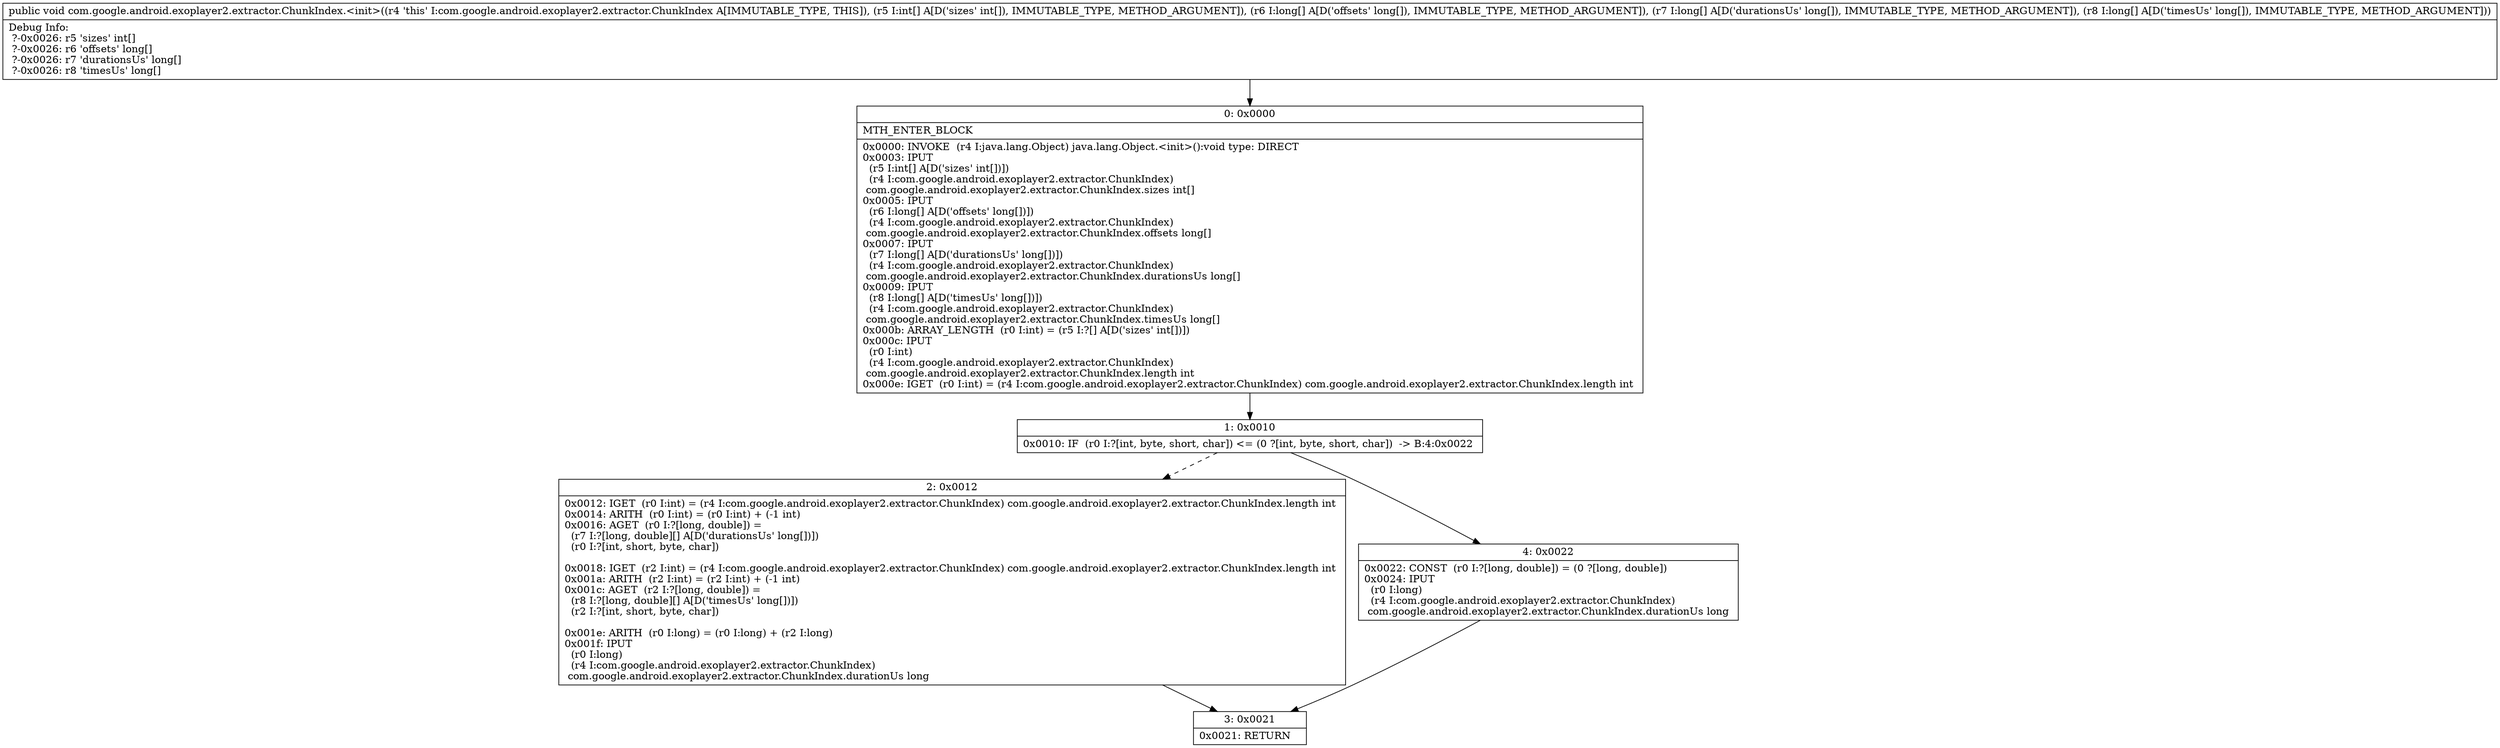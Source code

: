 digraph "CFG forcom.google.android.exoplayer2.extractor.ChunkIndex.\<init\>([I[J[J[J)V" {
Node_0 [shape=record,label="{0\:\ 0x0000|MTH_ENTER_BLOCK\l|0x0000: INVOKE  (r4 I:java.lang.Object) java.lang.Object.\<init\>():void type: DIRECT \l0x0003: IPUT  \l  (r5 I:int[] A[D('sizes' int[])])\l  (r4 I:com.google.android.exoplayer2.extractor.ChunkIndex)\l com.google.android.exoplayer2.extractor.ChunkIndex.sizes int[] \l0x0005: IPUT  \l  (r6 I:long[] A[D('offsets' long[])])\l  (r4 I:com.google.android.exoplayer2.extractor.ChunkIndex)\l com.google.android.exoplayer2.extractor.ChunkIndex.offsets long[] \l0x0007: IPUT  \l  (r7 I:long[] A[D('durationsUs' long[])])\l  (r4 I:com.google.android.exoplayer2.extractor.ChunkIndex)\l com.google.android.exoplayer2.extractor.ChunkIndex.durationsUs long[] \l0x0009: IPUT  \l  (r8 I:long[] A[D('timesUs' long[])])\l  (r4 I:com.google.android.exoplayer2.extractor.ChunkIndex)\l com.google.android.exoplayer2.extractor.ChunkIndex.timesUs long[] \l0x000b: ARRAY_LENGTH  (r0 I:int) = (r5 I:?[] A[D('sizes' int[])]) \l0x000c: IPUT  \l  (r0 I:int)\l  (r4 I:com.google.android.exoplayer2.extractor.ChunkIndex)\l com.google.android.exoplayer2.extractor.ChunkIndex.length int \l0x000e: IGET  (r0 I:int) = (r4 I:com.google.android.exoplayer2.extractor.ChunkIndex) com.google.android.exoplayer2.extractor.ChunkIndex.length int \l}"];
Node_1 [shape=record,label="{1\:\ 0x0010|0x0010: IF  (r0 I:?[int, byte, short, char]) \<= (0 ?[int, byte, short, char])  \-\> B:4:0x0022 \l}"];
Node_2 [shape=record,label="{2\:\ 0x0012|0x0012: IGET  (r0 I:int) = (r4 I:com.google.android.exoplayer2.extractor.ChunkIndex) com.google.android.exoplayer2.extractor.ChunkIndex.length int \l0x0014: ARITH  (r0 I:int) = (r0 I:int) + (\-1 int) \l0x0016: AGET  (r0 I:?[long, double]) = \l  (r7 I:?[long, double][] A[D('durationsUs' long[])])\l  (r0 I:?[int, short, byte, char])\l \l0x0018: IGET  (r2 I:int) = (r4 I:com.google.android.exoplayer2.extractor.ChunkIndex) com.google.android.exoplayer2.extractor.ChunkIndex.length int \l0x001a: ARITH  (r2 I:int) = (r2 I:int) + (\-1 int) \l0x001c: AGET  (r2 I:?[long, double]) = \l  (r8 I:?[long, double][] A[D('timesUs' long[])])\l  (r2 I:?[int, short, byte, char])\l \l0x001e: ARITH  (r0 I:long) = (r0 I:long) + (r2 I:long) \l0x001f: IPUT  \l  (r0 I:long)\l  (r4 I:com.google.android.exoplayer2.extractor.ChunkIndex)\l com.google.android.exoplayer2.extractor.ChunkIndex.durationUs long \l}"];
Node_3 [shape=record,label="{3\:\ 0x0021|0x0021: RETURN   \l}"];
Node_4 [shape=record,label="{4\:\ 0x0022|0x0022: CONST  (r0 I:?[long, double]) = (0 ?[long, double]) \l0x0024: IPUT  \l  (r0 I:long)\l  (r4 I:com.google.android.exoplayer2.extractor.ChunkIndex)\l com.google.android.exoplayer2.extractor.ChunkIndex.durationUs long \l}"];
MethodNode[shape=record,label="{public void com.google.android.exoplayer2.extractor.ChunkIndex.\<init\>((r4 'this' I:com.google.android.exoplayer2.extractor.ChunkIndex A[IMMUTABLE_TYPE, THIS]), (r5 I:int[] A[D('sizes' int[]), IMMUTABLE_TYPE, METHOD_ARGUMENT]), (r6 I:long[] A[D('offsets' long[]), IMMUTABLE_TYPE, METHOD_ARGUMENT]), (r7 I:long[] A[D('durationsUs' long[]), IMMUTABLE_TYPE, METHOD_ARGUMENT]), (r8 I:long[] A[D('timesUs' long[]), IMMUTABLE_TYPE, METHOD_ARGUMENT]))  | Debug Info:\l  ?\-0x0026: r5 'sizes' int[]\l  ?\-0x0026: r6 'offsets' long[]\l  ?\-0x0026: r7 'durationsUs' long[]\l  ?\-0x0026: r8 'timesUs' long[]\l}"];
MethodNode -> Node_0;
Node_0 -> Node_1;
Node_1 -> Node_2[style=dashed];
Node_1 -> Node_4;
Node_2 -> Node_3;
Node_4 -> Node_3;
}

